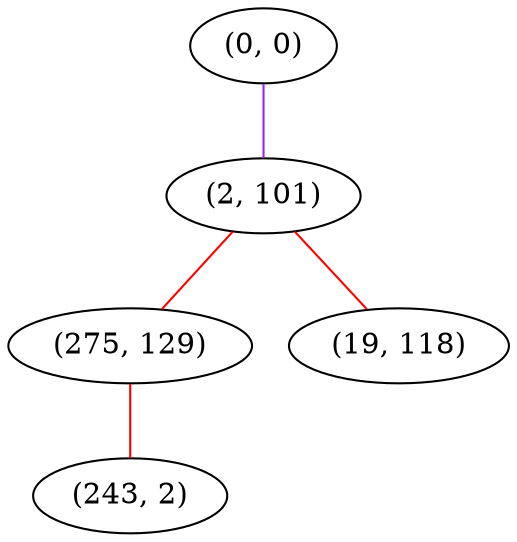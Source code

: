 graph "" {
"(0, 0)";
"(2, 101)";
"(275, 129)";
"(243, 2)";
"(19, 118)";
"(0, 0)" -- "(2, 101)"  [color=purple, key=0, weight=4];
"(2, 101)" -- "(275, 129)"  [color=red, key=0, weight=1];
"(2, 101)" -- "(19, 118)"  [color=red, key=0, weight=1];
"(275, 129)" -- "(243, 2)"  [color=red, key=0, weight=1];
}
